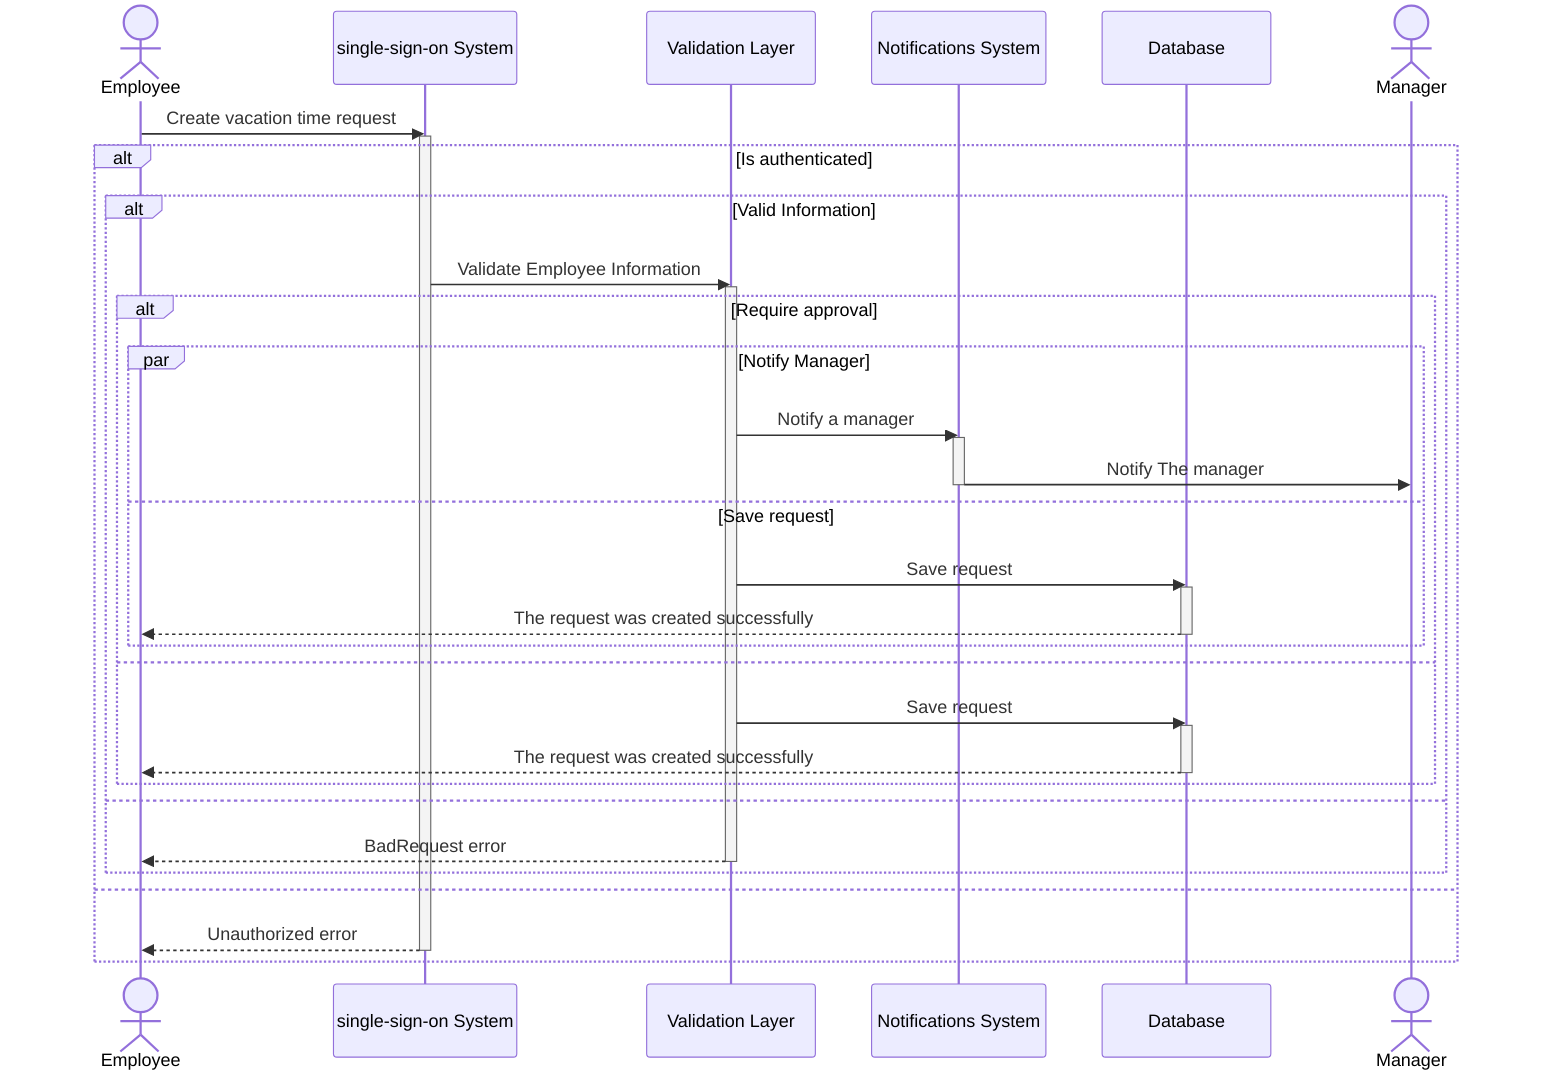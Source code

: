sequenceDiagram
    actor E as Employee
    participant S as single-sign-on System
    participant V as Validation Layer
    participant N as Notifications System
    participant D as Database
    actor M as Manager

    E->>S: Create vacation time request
    activate S
    alt Is authenticated
        alt Valid Information
            S->>V: Validate Employee Information
            activate V
            alt Require approval
                par Notify Manager
                    V->>N: Notify a manager
                    activate N
                    N->>M: Notify The manager
                    deactivate N
                and Save request
                    V->>D: Save request
                    activate D
                    D-->>E: The request was created successfully
                    deactivate D
                end
            else
            V->>D: Save request
            activate D
            D-->>E: The request was created successfully
            deactivate D
            end
        else
            V-->>E: BadRequest error
            deactivate V
        end

    else
    S-->>E: Unauthorized error
    deactivate S
    end